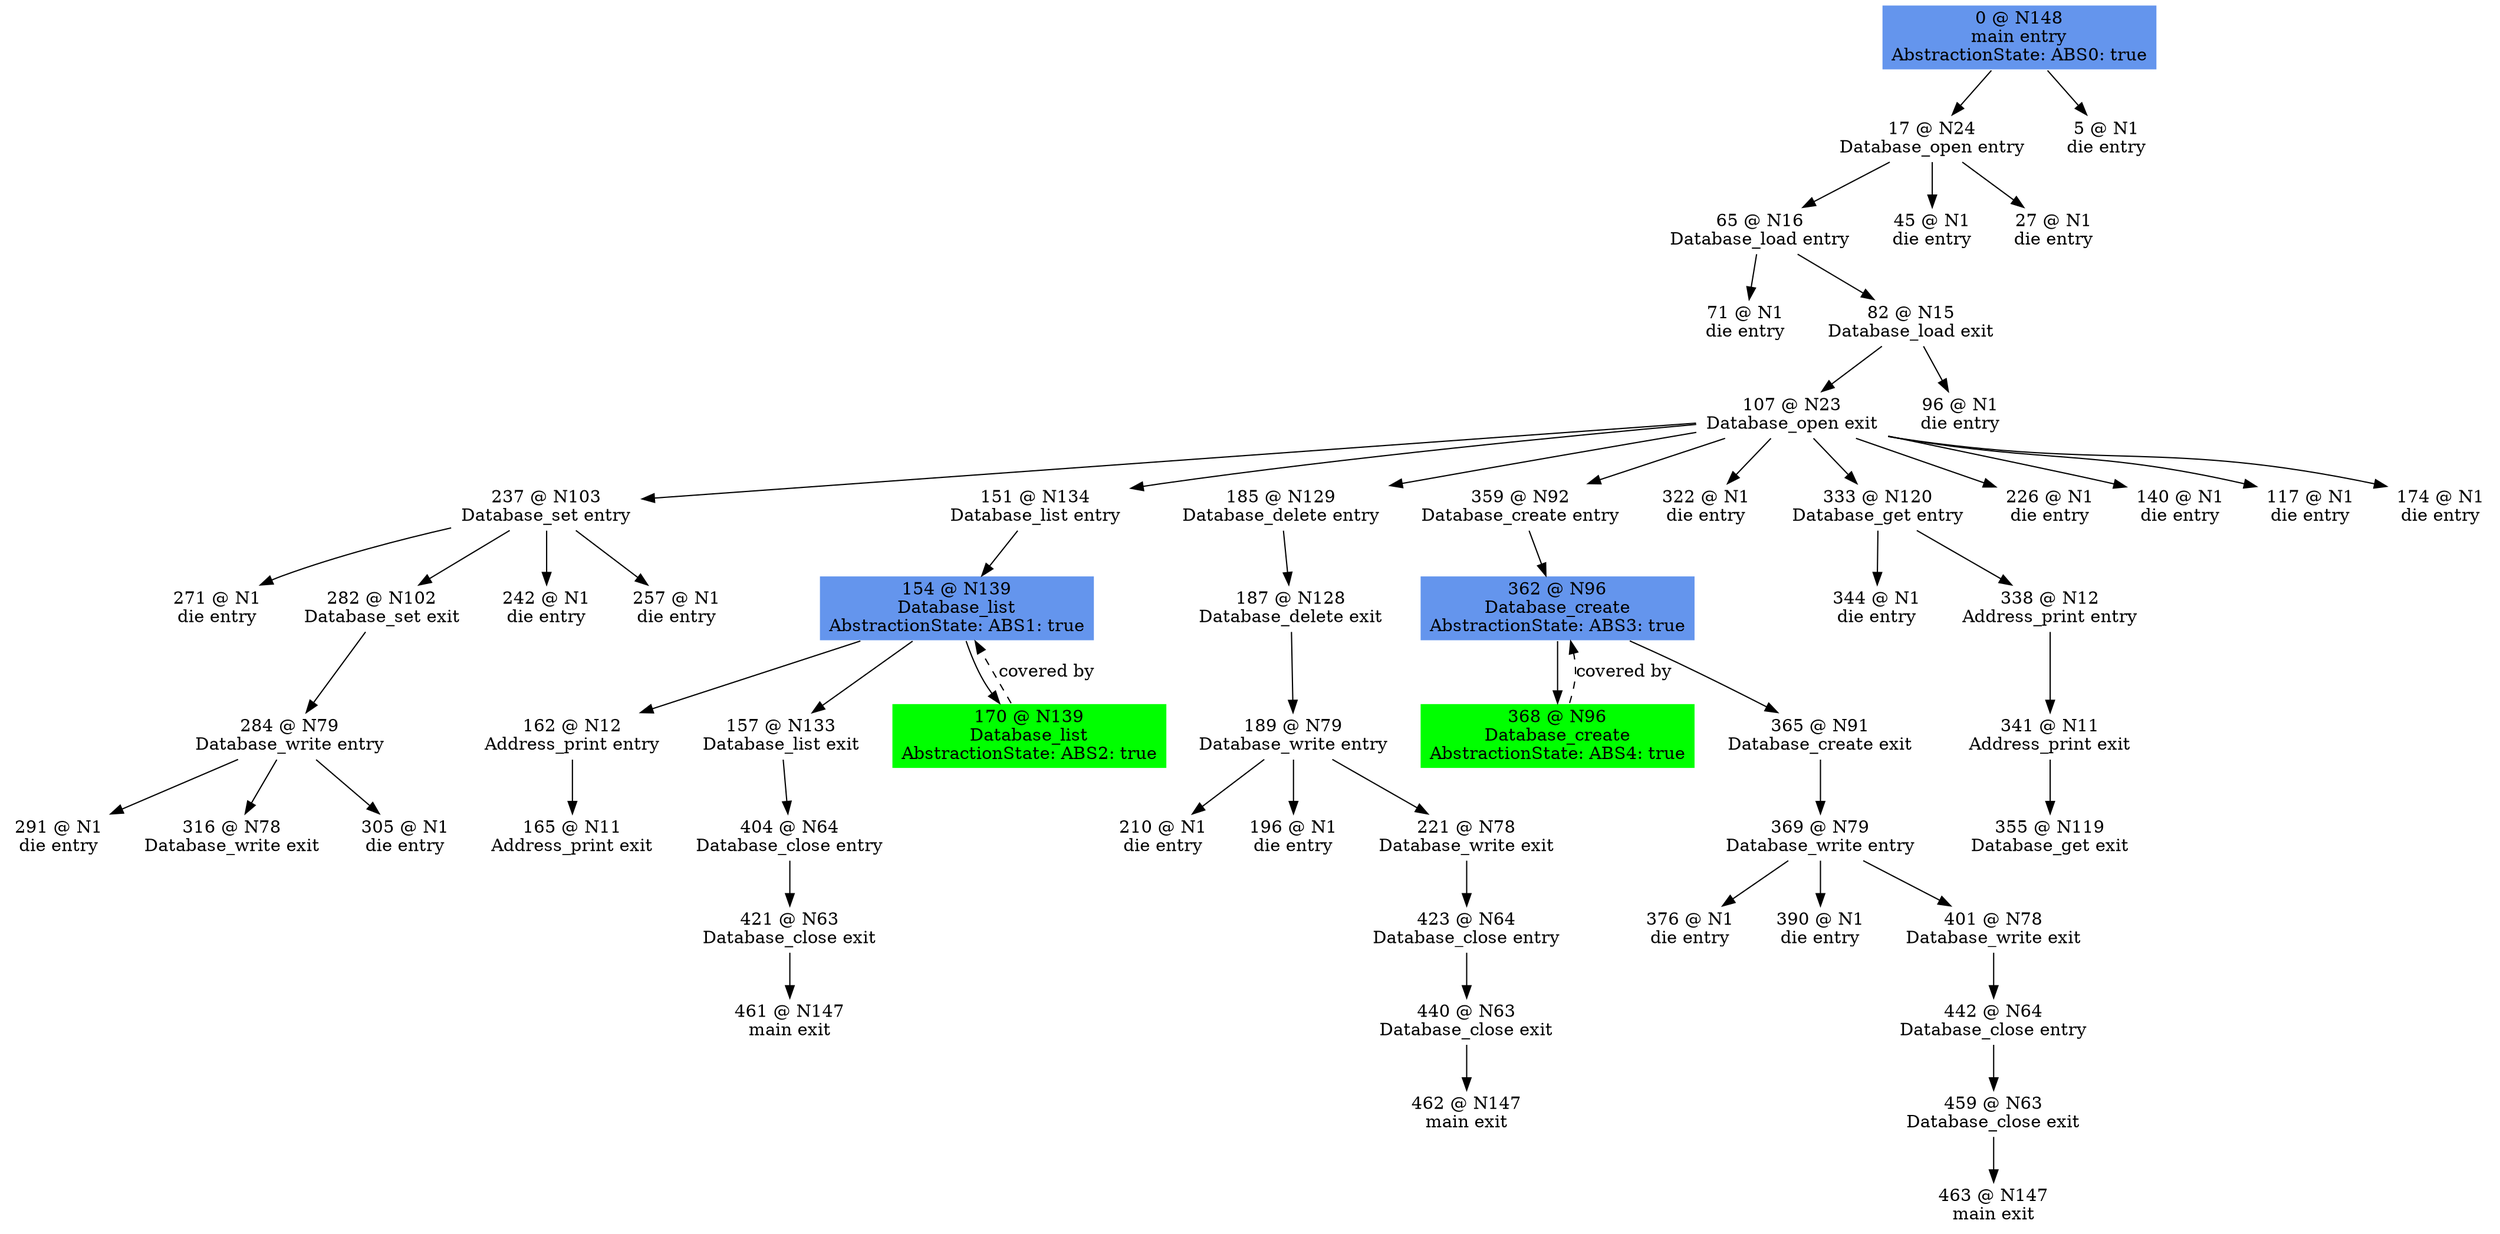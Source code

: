 digraph ARG {
node [style="filled" shape="box" color="white"]
0 [fillcolor="cornflowerblue" label="0 @ N148\nmain entry\nAbstractionState: ABS0: true\n" id="0"]
17 [label="17 @ N24\nDatabase_open entry\n" id="17"]
65 [label="65 @ N16\nDatabase_load entry\n" id="65"]
71 [label="71 @ N1\ndie entry\n" id="71"]
82 [label="82 @ N15\nDatabase_load exit\n" id="82"]
107 [label="107 @ N23\nDatabase_open exit\n" id="107"]
237 [label="237 @ N103\nDatabase_set entry\n" id="237"]
271 [label="271 @ N1\ndie entry\n" id="271"]
282 [label="282 @ N102\nDatabase_set exit\n" id="282"]
284 [label="284 @ N79\nDatabase_write entry\n" id="284"]
291 [label="291 @ N1\ndie entry\n" id="291"]
316 [label="316 @ N78\nDatabase_write exit\n" id="316"]
305 [label="305 @ N1\ndie entry\n" id="305"]
242 [label="242 @ N1\ndie entry\n" id="242"]
257 [label="257 @ N1\ndie entry\n" id="257"]
151 [label="151 @ N134\nDatabase_list entry\n" id="151"]
154 [fillcolor="cornflowerblue" label="154 @ N139\nDatabase_list\nAbstractionState: ABS1: true\n" id="154"]
162 [label="162 @ N12\nAddress_print entry\n" id="162"]
165 [label="165 @ N11\nAddress_print exit\n" id="165"]
157 [label="157 @ N133\nDatabase_list exit\n" id="157"]
404 [label="404 @ N64\nDatabase_close entry\n" id="404"]
421 [label="421 @ N63\nDatabase_close exit\n" id="421"]
461 [label="461 @ N147\nmain exit\n" id="461"]
170 [fillcolor="green" label="170 @ N139\nDatabase_list\nAbstractionState: ABS2: true\n" id="170"]
185 [label="185 @ N129\nDatabase_delete entry\n" id="185"]
187 [label="187 @ N128\nDatabase_delete exit\n" id="187"]
189 [label="189 @ N79\nDatabase_write entry\n" id="189"]
210 [label="210 @ N1\ndie entry\n" id="210"]
196 [label="196 @ N1\ndie entry\n" id="196"]
221 [label="221 @ N78\nDatabase_write exit\n" id="221"]
423 [label="423 @ N64\nDatabase_close entry\n" id="423"]
440 [label="440 @ N63\nDatabase_close exit\n" id="440"]
462 [label="462 @ N147\nmain exit\n" id="462"]
359 [label="359 @ N92\nDatabase_create entry\n" id="359"]
362 [fillcolor="cornflowerblue" label="362 @ N96\nDatabase_create\nAbstractionState: ABS3: true\n" id="362"]
368 [fillcolor="green" label="368 @ N96\nDatabase_create\nAbstractionState: ABS4: true\n" id="368"]
365 [label="365 @ N91\nDatabase_create exit\n" id="365"]
369 [label="369 @ N79\nDatabase_write entry\n" id="369"]
376 [label="376 @ N1\ndie entry\n" id="376"]
390 [label="390 @ N1\ndie entry\n" id="390"]
401 [label="401 @ N78\nDatabase_write exit\n" id="401"]
442 [label="442 @ N64\nDatabase_close entry\n" id="442"]
459 [label="459 @ N63\nDatabase_close exit\n" id="459"]
463 [label="463 @ N147\nmain exit\n" id="463"]
322 [label="322 @ N1\ndie entry\n" id="322"]
333 [label="333 @ N120\nDatabase_get entry\n" id="333"]
344 [label="344 @ N1\ndie entry\n" id="344"]
338 [label="338 @ N12\nAddress_print entry\n" id="338"]
341 [label="341 @ N11\nAddress_print exit\n" id="341"]
355 [label="355 @ N119\nDatabase_get exit\n" id="355"]
226 [label="226 @ N1\ndie entry\n" id="226"]
140 [label="140 @ N1\ndie entry\n" id="140"]
117 [label="117 @ N1\ndie entry\n" id="117"]
174 [label="174 @ N1\ndie entry\n" id="174"]
96 [label="96 @ N1\ndie entry\n" id="96"]
45 [label="45 @ N1\ndie entry\n" id="45"]
27 [label="27 @ N1\ndie entry\n" id="27"]
5 [label="5 @ N1\ndie entry\n" id="5"]
0 -> 5 []
0 -> 17 []
17 -> 27 []
17 -> 45 []
17 -> 65 []
65 -> 82 []
65 -> 71 []
82 -> 96 []
82 -> 107 []
107 -> 174 []
107 -> 117 []
107 -> 140 []
107 -> 226 []
107 -> 333 []
107 -> 322 []
107 -> 359 []
107 -> 185 []
107 -> 151 []
107 -> 237 []
237 -> 257 []
237 -> 242 []
237 -> 282 []
237 -> 271 []
282 -> 284 []
284 -> 305 []
284 -> 316 []
284 -> 291 []
151 -> 154 []
170 -> 154 [style="dashed" weight="0" label="covered by"]
154 -> 170 []
154 -> 157 []
154 -> 162 []
162 -> 165 []
157 -> 404 []
404 -> 421 []
421 -> 461 []
185 -> 187 []
187 -> 189 []
189 -> 221 []
189 -> 196 []
189 -> 210 []
221 -> 423 []
423 -> 440 []
440 -> 462 []
359 -> 362 []
368 -> 362 [style="dashed" weight="0" label="covered by"]
362 -> 365 []
362 -> 368 []
365 -> 369 []
369 -> 401 []
369 -> 390 []
369 -> 376 []
401 -> 442 []
442 -> 459 []
459 -> 463 []
333 -> 338 []
333 -> 344 []
338 -> 341 []
341 -> 355 []
}
